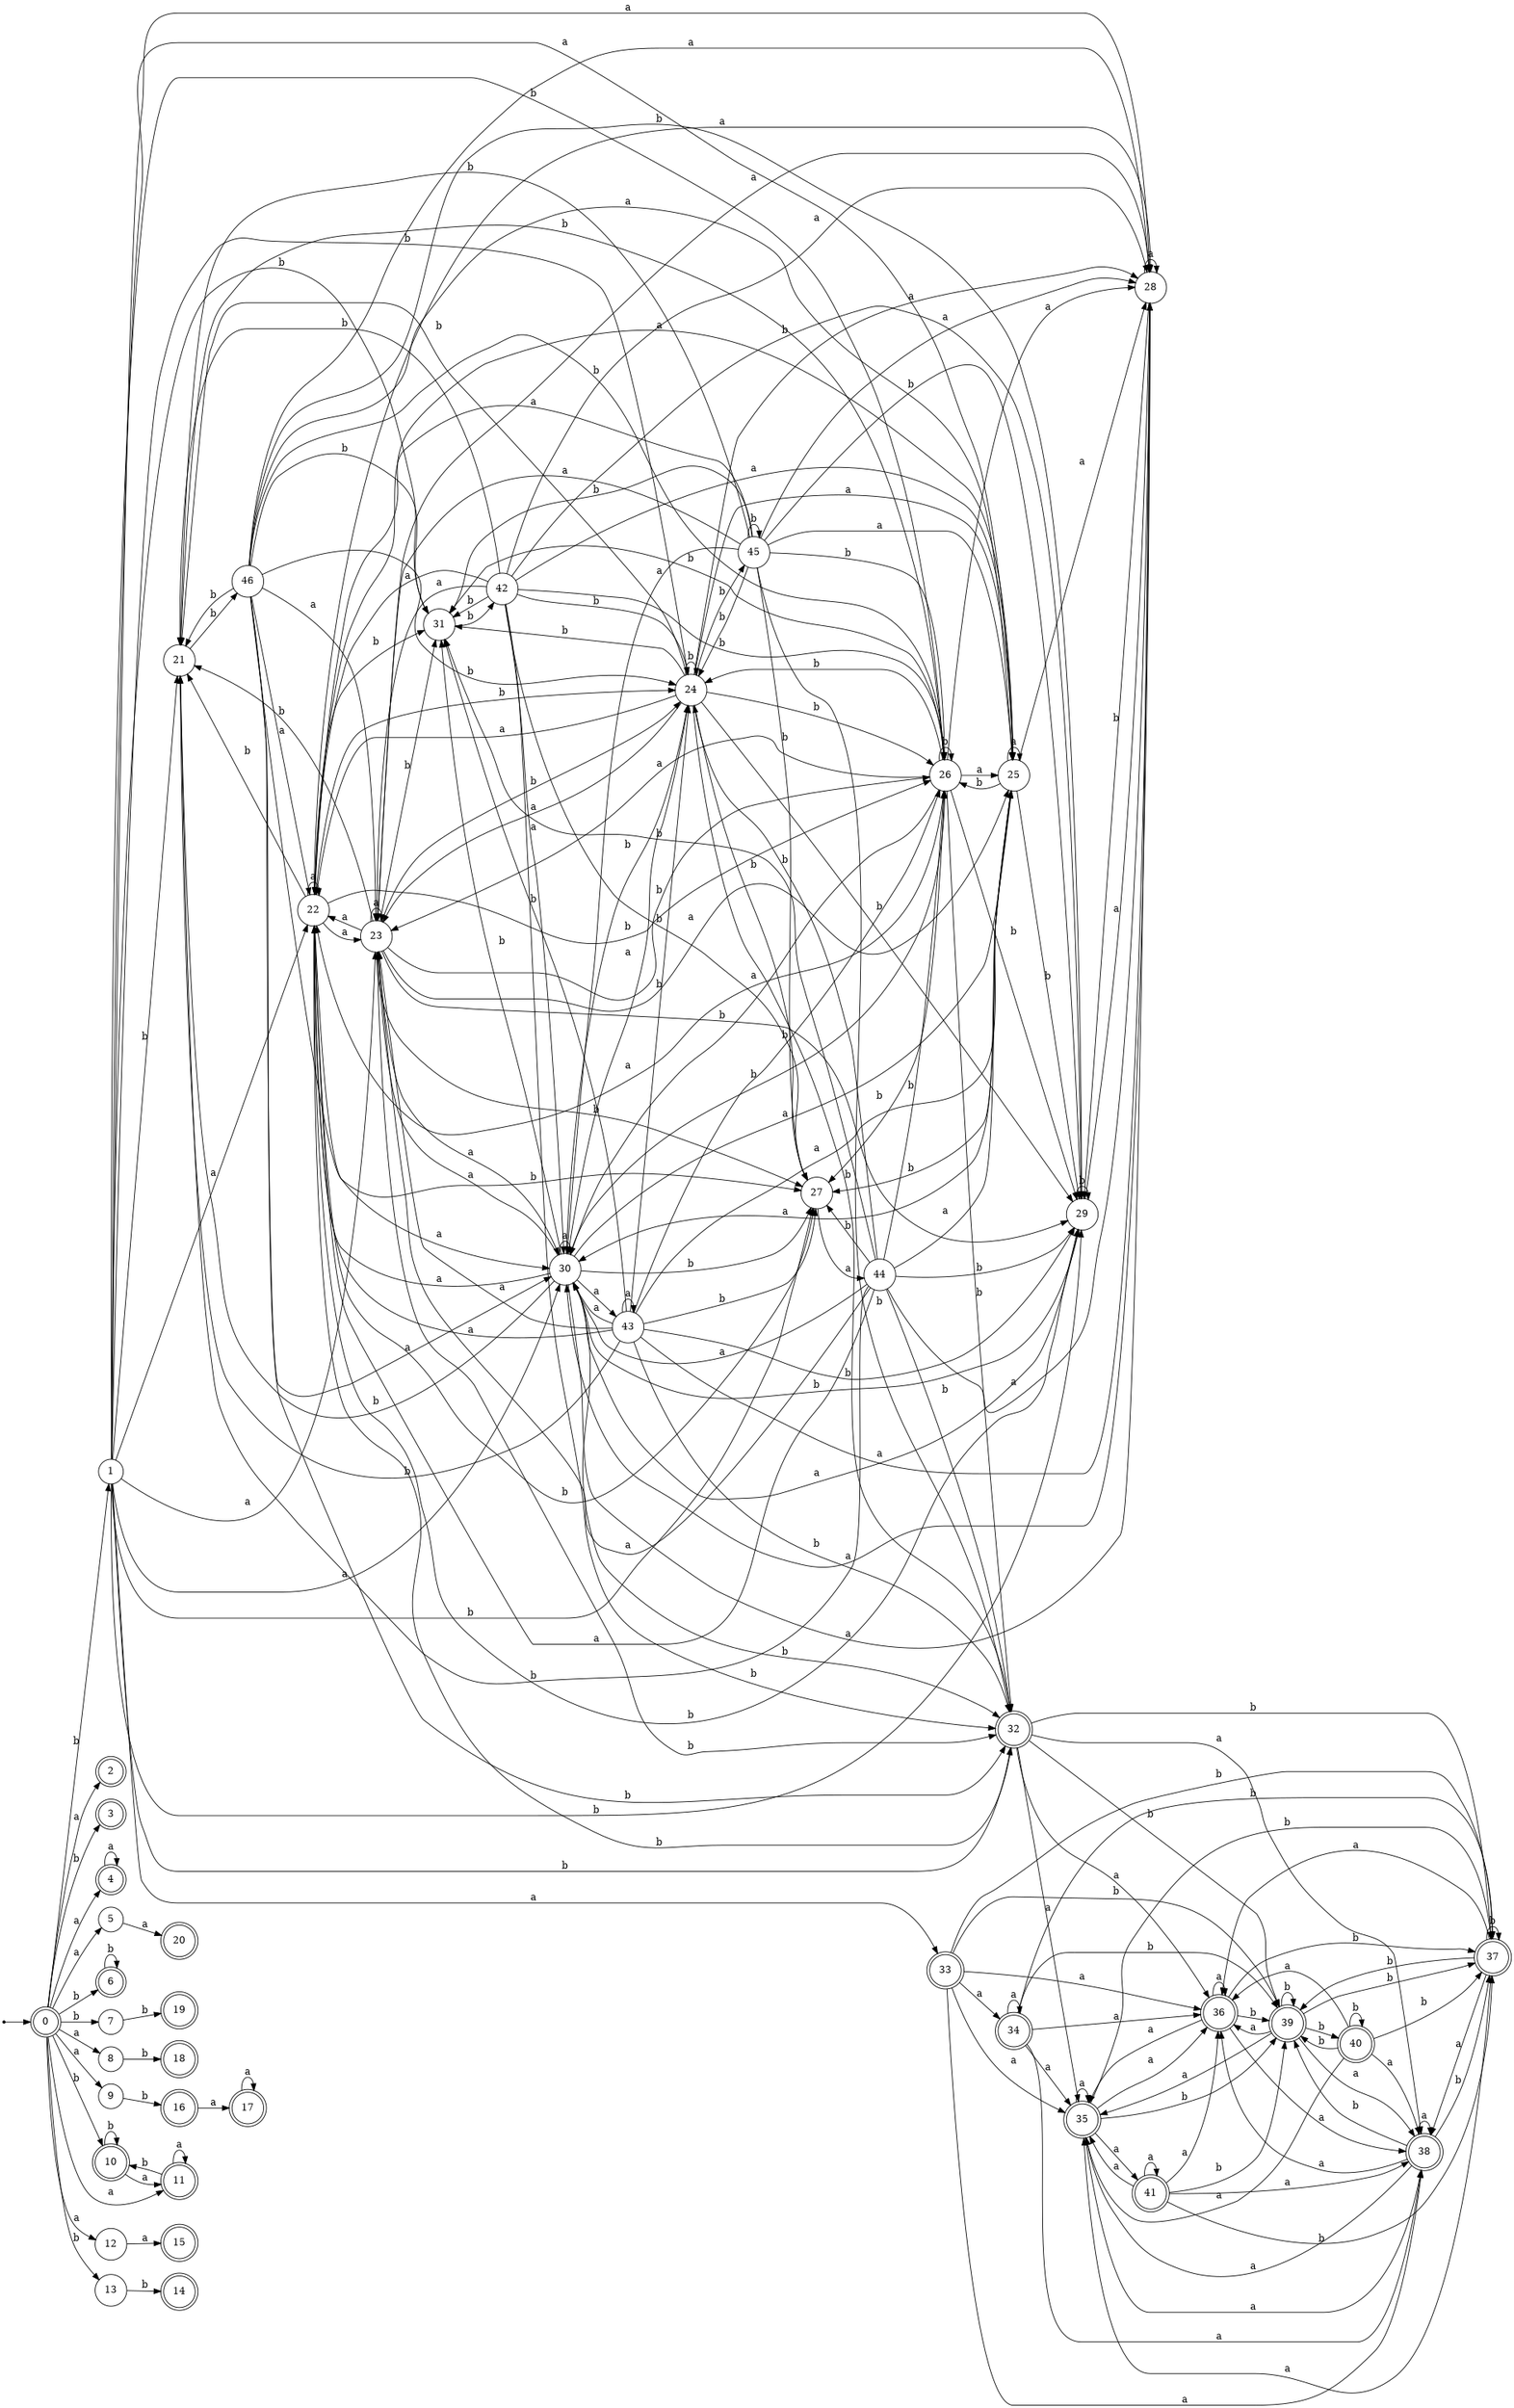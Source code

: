 digraph finite_state_machine {
rankdir=LR;
size="20,20";
node [shape = point]; "dummy0"
node [shape = doublecircle]; "0";"dummy0" -> "0";
node [shape = circle]; "1";
node [shape = doublecircle]; "2";node [shape = doublecircle]; "3";node [shape = doublecircle]; "4";node [shape = circle]; "5";
node [shape = doublecircle]; "6";node [shape = circle]; "7";
node [shape = circle]; "8";
node [shape = circle]; "9";
node [shape = doublecircle]; "10";node [shape = doublecircle]; "11";node [shape = circle]; "12";
node [shape = circle]; "13";
node [shape = doublecircle]; "14";node [shape = doublecircle]; "15";node [shape = doublecircle]; "16";node [shape = doublecircle]; "17";node [shape = doublecircle]; "18";node [shape = doublecircle]; "19";node [shape = doublecircle]; "20";node [shape = circle]; "21";
node [shape = circle]; "22";
node [shape = circle]; "23";
node [shape = circle]; "24";
node [shape = circle]; "25";
node [shape = circle]; "26";
node [shape = circle]; "27";
node [shape = circle]; "28";
node [shape = circle]; "29";
node [shape = circle]; "30";
node [shape = circle]; "31";
node [shape = doublecircle]; "32";node [shape = doublecircle]; "33";node [shape = doublecircle]; "34";node [shape = doublecircle]; "35";node [shape = doublecircle]; "36";node [shape = doublecircle]; "37";node [shape = doublecircle]; "38";node [shape = doublecircle]; "39";node [shape = doublecircle]; "40";node [shape = doublecircle]; "41";node [shape = circle]; "42";
node [shape = circle]; "43";
node [shape = circle]; "44";
node [shape = circle]; "45";
node [shape = circle]; "46";
"0" -> "1" [label = "b"];
 "0" -> "3" [label = "b"];
 "0" -> "6" [label = "b"];
 "0" -> "7" [label = "b"];
 "0" -> "10" [label = "b"];
 "0" -> "13" [label = "b"];
 "0" -> "2" [label = "a"];
 "0" -> "4" [label = "a"];
 "0" -> "5" [label = "a"];
 "0" -> "8" [label = "a"];
 "0" -> "9" [label = "a"];
 "0" -> "11" [label = "a"];
 "0" -> "12" [label = "a"];
 "13" -> "14" [label = "b"];
 "12" -> "15" [label = "a"];
 "11" -> "11" [label = "a"];
 "11" -> "10" [label = "b"];
 "10" -> "10" [label = "b"];
 "10" -> "11" [label = "a"];
 "9" -> "16" [label = "b"];
 "16" -> "17" [label = "a"];
 "17" -> "17" [label = "a"];
 "8" -> "18" [label = "b"];
 "7" -> "19" [label = "b"];
 "6" -> "6" [label = "b"];
 "5" -> "20" [label = "a"];
 "4" -> "4" [label = "a"];
 "1" -> "32" [label = "b"];
 "1" -> "21" [label = "b"];
 "1" -> "24" [label = "b"];
 "1" -> "26" [label = "b"];
 "1" -> "27" [label = "b"];
 "1" -> "29" [label = "b"];
 "1" -> "31" [label = "b"];
 "1" -> "33" [label = "a"];
 "1" -> "22" [label = "a"];
 "1" -> "23" [label = "a"];
 "1" -> "25" [label = "a"];
 "1" -> "28" [label = "a"];
 "1" -> "30" [label = "a"];
 "33" -> "34" [label = "a"];
 "33" -> "35" [label = "a"];
 "33" -> "36" [label = "a"];
 "33" -> "38" [label = "a"];
 "33" -> "37" [label = "b"];
 "33" -> "39" [label = "b"];
 "39" -> "40" [label = "b"];
 "39" -> "37" [label = "b"];
 "39" -> "39" [label = "b"];
 "39" -> "35" [label = "a"];
 "39" -> "36" [label = "a"];
 "39" -> "38" [label = "a"];
 "40" -> "40" [label = "b"];
 "40" -> "37" [label = "b"];
 "40" -> "39" [label = "b"];
 "40" -> "35" [label = "a"];
 "40" -> "36" [label = "a"];
 "40" -> "38" [label = "a"];
 "38" -> "35" [label = "a"];
 "38" -> "36" [label = "a"];
 "38" -> "38" [label = "a"];
 "38" -> "37" [label = "b"];
 "38" -> "39" [label = "b"];
 "37" -> "37" [label = "b"];
 "37" -> "39" [label = "b"];
 "37" -> "35" [label = "a"];
 "37" -> "36" [label = "a"];
 "37" -> "38" [label = "a"];
 "36" -> "35" [label = "a"];
 "36" -> "36" [label = "a"];
 "36" -> "38" [label = "a"];
 "36" -> "37" [label = "b"];
 "36" -> "39" [label = "b"];
 "35" -> "41" [label = "a"];
 "35" -> "35" [label = "a"];
 "35" -> "36" [label = "a"];
 "35" -> "38" [label = "a"];
 "35" -> "37" [label = "b"];
 "35" -> "39" [label = "b"];
 "41" -> "41" [label = "a"];
 "41" -> "35" [label = "a"];
 "41" -> "36" [label = "a"];
 "41" -> "38" [label = "a"];
 "41" -> "37" [label = "b"];
 "41" -> "39" [label = "b"];
 "34" -> "34" [label = "a"];
 "34" -> "35" [label = "a"];
 "34" -> "36" [label = "a"];
 "34" -> "38" [label = "a"];
 "34" -> "37" [label = "b"];
 "34" -> "39" [label = "b"];
 "32" -> "35" [label = "a"];
 "32" -> "36" [label = "a"];
 "32" -> "38" [label = "a"];
 "32" -> "37" [label = "b"];
 "32" -> "39" [label = "b"];
 "31" -> "42" [label = "b"];
 "42" -> "32" [label = "b"];
 "42" -> "21" [label = "b"];
 "42" -> "24" [label = "b"];
 "42" -> "26" [label = "b"];
 "42" -> "27" [label = "b"];
 "42" -> "29" [label = "b"];
 "42" -> "31" [label = "b"];
 "42" -> "22" [label = "a"];
 "42" -> "23" [label = "a"];
 "42" -> "25" [label = "a"];
 "42" -> "28" [label = "a"];
 "42" -> "30" [label = "a"];
 "30" -> "22" [label = "a"];
 "30" -> "23" [label = "a"];
 "30" -> "25" [label = "a"];
 "30" -> "43" [label = "a"];
 "30" -> "28" [label = "a"];
 "30" -> "30" [label = "a"];
 "30" -> "32" [label = "b"];
 "30" -> "21" [label = "b"];
 "30" -> "24" [label = "b"];
 "30" -> "26" [label = "b"];
 "30" -> "27" [label = "b"];
 "30" -> "29" [label = "b"];
 "30" -> "31" [label = "b"];
 "43" -> "22" [label = "a"];
 "43" -> "23" [label = "a"];
 "43" -> "25" [label = "a"];
 "43" -> "43" [label = "a"];
 "43" -> "28" [label = "a"];
 "43" -> "30" [label = "a"];
 "43" -> "32" [label = "b"];
 "43" -> "21" [label = "b"];
 "43" -> "24" [label = "b"];
 "43" -> "26" [label = "b"];
 "43" -> "27" [label = "b"];
 "43" -> "29" [label = "b"];
 "43" -> "31" [label = "b"];
 "29" -> "29" [label = "b"];
 "29" -> "28" [label = "a"];
 "29" -> "30" [label = "a"];
 "28" -> "28" [label = "a"];
 "28" -> "30" [label = "a"];
 "28" -> "29" [label = "b"];
 "27" -> "44" [label = "a"];
 "44" -> "32" [label = "b"];
 "44" -> "21" [label = "b"];
 "44" -> "24" [label = "b"];
 "44" -> "26" [label = "b"];
 "44" -> "27" [label = "b"];
 "44" -> "29" [label = "b"];
 "44" -> "31" [label = "b"];
 "44" -> "22" [label = "a"];
 "44" -> "23" [label = "a"];
 "44" -> "25" [label = "a"];
 "44" -> "28" [label = "a"];
 "44" -> "30" [label = "a"];
 "26" -> "32" [label = "b"];
 "26" -> "21" [label = "b"];
 "26" -> "24" [label = "b"];
 "26" -> "26" [label = "b"];
 "26" -> "27" [label = "b"];
 "26" -> "29" [label = "b"];
 "26" -> "31" [label = "b"];
 "26" -> "22" [label = "a"];
 "26" -> "23" [label = "a"];
 "26" -> "25" [label = "a"];
 "26" -> "28" [label = "a"];
 "26" -> "30" [label = "a"];
 "25" -> "25" [label = "a"];
 "25" -> "28" [label = "a"];
 "25" -> "30" [label = "a"];
 "25" -> "26" [label = "b"];
 "25" -> "27" [label = "b"];
 "25" -> "29" [label = "b"];
 "24" -> "32" [label = "b"];
 "24" -> "45" [label = "b"];
 "24" -> "21" [label = "b"];
 "24" -> "24" [label = "b"];
 "24" -> "26" [label = "b"];
 "24" -> "27" [label = "b"];
 "24" -> "29" [label = "b"];
 "24" -> "31" [label = "b"];
 "24" -> "22" [label = "a"];
 "24" -> "23" [label = "a"];
 "24" -> "25" [label = "a"];
 "24" -> "28" [label = "a"];
 "24" -> "30" [label = "a"];
 "45" -> "32" [label = "b"];
 "45" -> "45" [label = "b"];
 "45" -> "21" [label = "b"];
 "45" -> "24" [label = "b"];
 "45" -> "26" [label = "b"];
 "45" -> "27" [label = "b"];
 "45" -> "29" [label = "b"];
 "45" -> "31" [label = "b"];
 "45" -> "22" [label = "a"];
 "45" -> "23" [label = "a"];
 "45" -> "25" [label = "a"];
 "45" -> "28" [label = "a"];
 "45" -> "30" [label = "a"];
 "23" -> "22" [label = "a"];
 "23" -> "23" [label = "a"];
 "23" -> "25" [label = "a"];
 "23" -> "28" [label = "a"];
 "23" -> "30" [label = "a"];
 "23" -> "32" [label = "b"];
 "23" -> "21" [label = "b"];
 "23" -> "24" [label = "b"];
 "23" -> "26" [label = "b"];
 "23" -> "27" [label = "b"];
 "23" -> "29" [label = "b"];
 "23" -> "31" [label = "b"];
 "22" -> "22" [label = "a"];
 "22" -> "23" [label = "a"];
 "22" -> "25" [label = "a"];
 "22" -> "28" [label = "a"];
 "22" -> "30" [label = "a"];
 "22" -> "32" [label = "b"];
 "22" -> "21" [label = "b"];
 "22" -> "24" [label = "b"];
 "22" -> "26" [label = "b"];
 "22" -> "27" [label = "b"];
 "22" -> "29" [label = "b"];
 "22" -> "31" [label = "b"];
 "21" -> "46" [label = "b"];
 "46" -> "32" [label = "b"];
 "46" -> "21" [label = "b"];
 "46" -> "24" [label = "b"];
 "46" -> "26" [label = "b"];
 "46" -> "27" [label = "b"];
 "46" -> "29" [label = "b"];
 "46" -> "31" [label = "b"];
 "46" -> "22" [label = "a"];
 "46" -> "23" [label = "a"];
 "46" -> "25" [label = "a"];
 "46" -> "28" [label = "a"];
 "46" -> "30" [label = "a"];
 }
